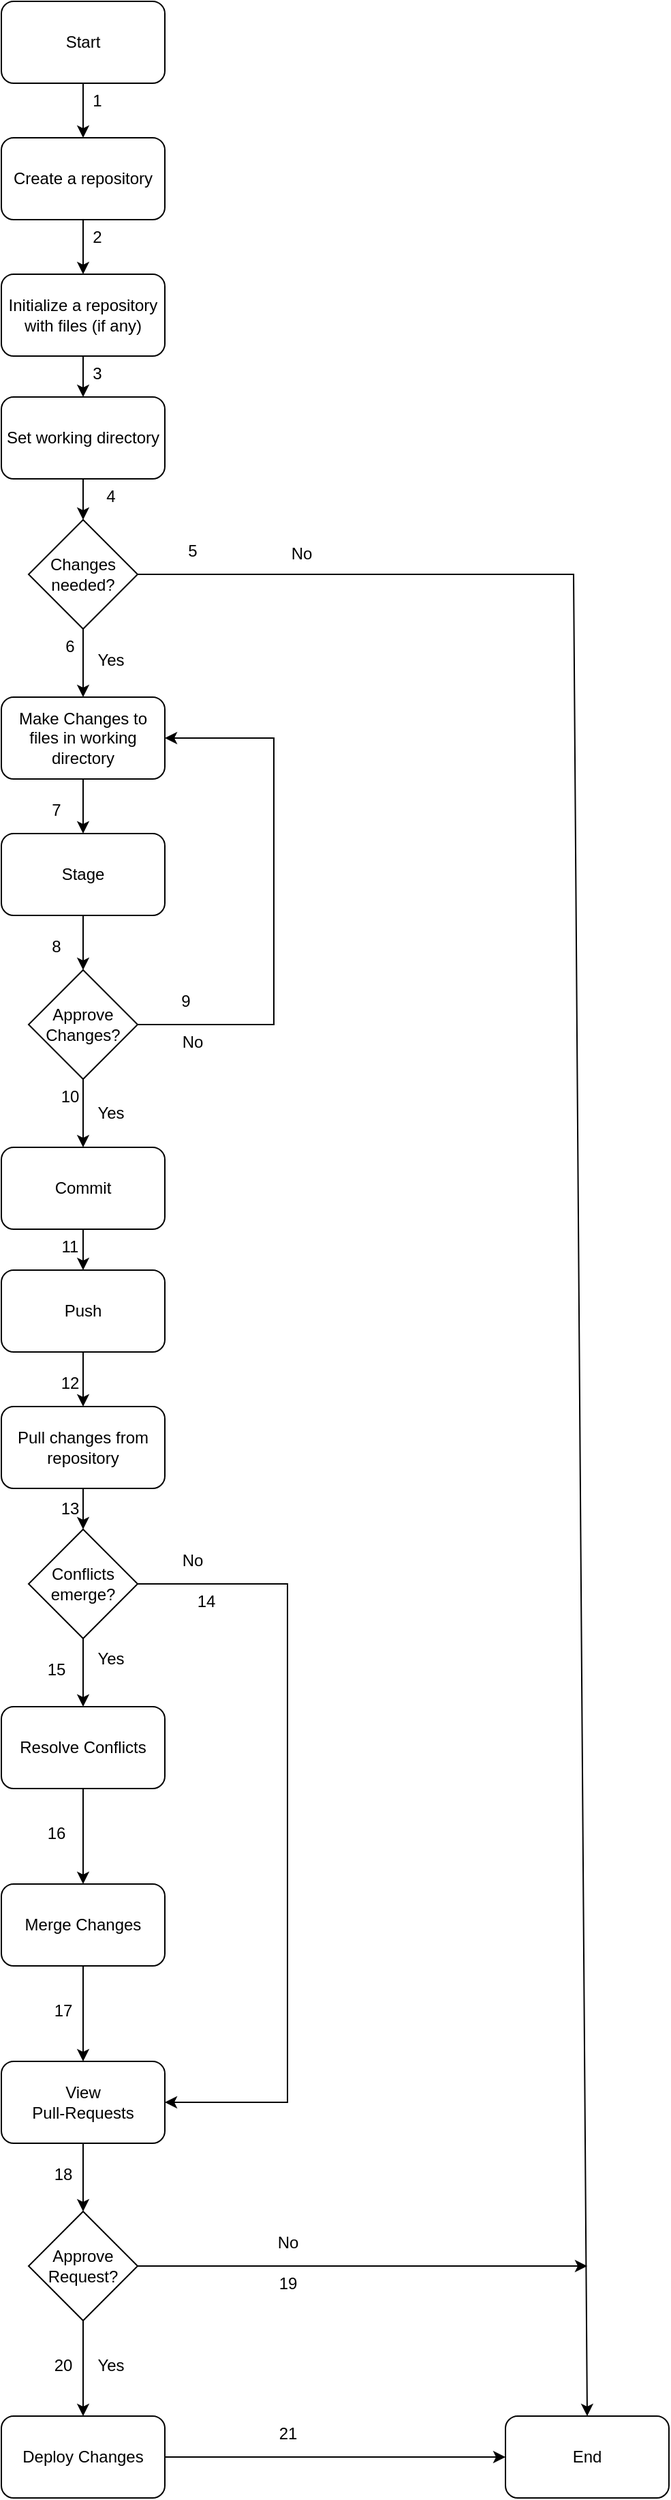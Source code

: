 <mxfile version="21.6.6" type="device">
  <diagram name="Page-1" id="xl-kqhWoEMoC6YqDio9-">
    <mxGraphModel dx="840" dy="459" grid="1" gridSize="10" guides="1" tooltips="1" connect="1" arrows="1" fold="1" page="1" pageScale="1" pageWidth="850" pageHeight="1100" math="0" shadow="0">
      <root>
        <mxCell id="0" />
        <mxCell id="1" parent="0" />
        <mxCell id="Nj_ESNKBU6NZ9IfkIgUD-1" value="Start" style="rounded=1;whiteSpace=wrap;html=1;" vertex="1" parent="1">
          <mxGeometry x="150" y="30" width="120" height="60" as="geometry" />
        </mxCell>
        <mxCell id="Nj_ESNKBU6NZ9IfkIgUD-2" value="Create a repository" style="rounded=1;whiteSpace=wrap;html=1;" vertex="1" parent="1">
          <mxGeometry x="150" y="130" width="120" height="60" as="geometry" />
        </mxCell>
        <mxCell id="Nj_ESNKBU6NZ9IfkIgUD-3" value="Initialize a repository with files (if any)" style="rounded=1;whiteSpace=wrap;html=1;" vertex="1" parent="1">
          <mxGeometry x="150" y="230" width="120" height="60" as="geometry" />
        </mxCell>
        <mxCell id="Nj_ESNKBU6NZ9IfkIgUD-4" value="Set working directory" style="rounded=1;whiteSpace=wrap;html=1;" vertex="1" parent="1">
          <mxGeometry x="150" y="320" width="120" height="60" as="geometry" />
        </mxCell>
        <mxCell id="Nj_ESNKBU6NZ9IfkIgUD-5" value="Make Changes to files in working directory" style="rounded=1;whiteSpace=wrap;html=1;" vertex="1" parent="1">
          <mxGeometry x="150" y="540" width="120" height="60" as="geometry" />
        </mxCell>
        <mxCell id="Nj_ESNKBU6NZ9IfkIgUD-6" value="Stage" style="rounded=1;whiteSpace=wrap;html=1;" vertex="1" parent="1">
          <mxGeometry x="150" y="640" width="120" height="60" as="geometry" />
        </mxCell>
        <mxCell id="Nj_ESNKBU6NZ9IfkIgUD-7" value="Commit" style="rounded=1;whiteSpace=wrap;html=1;" vertex="1" parent="1">
          <mxGeometry x="150" y="870" width="120" height="60" as="geometry" />
        </mxCell>
        <mxCell id="Nj_ESNKBU6NZ9IfkIgUD-8" value="Push" style="rounded=1;whiteSpace=wrap;html=1;" vertex="1" parent="1">
          <mxGeometry x="150" y="960" width="120" height="60" as="geometry" />
        </mxCell>
        <mxCell id="Nj_ESNKBU6NZ9IfkIgUD-16" value="Changes needed?" style="rhombus;whiteSpace=wrap;html=1;" vertex="1" parent="1">
          <mxGeometry x="170" y="410" width="80" height="80" as="geometry" />
        </mxCell>
        <mxCell id="Nj_ESNKBU6NZ9IfkIgUD-17" value="" style="endArrow=classic;html=1;rounded=0;exitX=0.5;exitY=1;exitDx=0;exitDy=0;entryX=0.5;entryY=0;entryDx=0;entryDy=0;" edge="1" parent="1" source="Nj_ESNKBU6NZ9IfkIgUD-1" target="Nj_ESNKBU6NZ9IfkIgUD-2">
          <mxGeometry width="50" height="50" relative="1" as="geometry">
            <mxPoint x="400" y="220" as="sourcePoint" />
            <mxPoint x="450" y="170" as="targetPoint" />
          </mxGeometry>
        </mxCell>
        <mxCell id="Nj_ESNKBU6NZ9IfkIgUD-18" value="" style="endArrow=classic;html=1;rounded=0;exitX=0.5;exitY=1;exitDx=0;exitDy=0;entryX=0.5;entryY=0;entryDx=0;entryDy=0;" edge="1" parent="1" source="Nj_ESNKBU6NZ9IfkIgUD-2" target="Nj_ESNKBU6NZ9IfkIgUD-3">
          <mxGeometry width="50" height="50" relative="1" as="geometry">
            <mxPoint x="400" y="320" as="sourcePoint" />
            <mxPoint x="450" y="270" as="targetPoint" />
          </mxGeometry>
        </mxCell>
        <mxCell id="Nj_ESNKBU6NZ9IfkIgUD-19" value="" style="endArrow=classic;html=1;rounded=0;exitX=0.5;exitY=1;exitDx=0;exitDy=0;entryX=0.5;entryY=0;entryDx=0;entryDy=0;" edge="1" parent="1" source="Nj_ESNKBU6NZ9IfkIgUD-3" target="Nj_ESNKBU6NZ9IfkIgUD-4">
          <mxGeometry width="50" height="50" relative="1" as="geometry">
            <mxPoint x="400" y="420" as="sourcePoint" />
            <mxPoint x="450" y="370" as="targetPoint" />
          </mxGeometry>
        </mxCell>
        <mxCell id="Nj_ESNKBU6NZ9IfkIgUD-20" value="" style="endArrow=classic;html=1;rounded=0;exitX=0.5;exitY=1;exitDx=0;exitDy=0;entryX=0.5;entryY=0;entryDx=0;entryDy=0;" edge="1" parent="1" source="Nj_ESNKBU6NZ9IfkIgUD-16" target="Nj_ESNKBU6NZ9IfkIgUD-5">
          <mxGeometry width="50" height="50" relative="1" as="geometry">
            <mxPoint x="400" y="520" as="sourcePoint" />
            <mxPoint x="450" y="470" as="targetPoint" />
          </mxGeometry>
        </mxCell>
        <mxCell id="Nj_ESNKBU6NZ9IfkIgUD-21" value="" style="endArrow=classic;html=1;rounded=0;exitX=1;exitY=0.5;exitDx=0;exitDy=0;entryX=0.5;entryY=0;entryDx=0;entryDy=0;" edge="1" parent="1" source="Nj_ESNKBU6NZ9IfkIgUD-16" target="Nj_ESNKBU6NZ9IfkIgUD-33">
          <mxGeometry width="50" height="50" relative="1" as="geometry">
            <mxPoint x="400" y="520" as="sourcePoint" />
            <mxPoint x="580" y="1730.64" as="targetPoint" />
            <Array as="points">
              <mxPoint x="570" y="450" />
            </Array>
          </mxGeometry>
        </mxCell>
        <mxCell id="Nj_ESNKBU6NZ9IfkIgUD-22" value="No" style="text;html=1;align=center;verticalAlign=middle;resizable=0;points=[];autosize=1;strokeColor=none;fillColor=none;" vertex="1" parent="1">
          <mxGeometry x="350" y="420" width="40" height="30" as="geometry" />
        </mxCell>
        <mxCell id="Nj_ESNKBU6NZ9IfkIgUD-23" value="Yes" style="text;html=1;align=center;verticalAlign=middle;resizable=0;points=[];autosize=1;strokeColor=none;fillColor=none;" vertex="1" parent="1">
          <mxGeometry x="210" y="498" width="40" height="30" as="geometry" />
        </mxCell>
        <mxCell id="Nj_ESNKBU6NZ9IfkIgUD-24" value="" style="endArrow=classic;html=1;rounded=0;exitX=0.5;exitY=1;exitDx=0;exitDy=0;entryX=0.5;entryY=0;entryDx=0;entryDy=0;" edge="1" parent="1" source="Nj_ESNKBU6NZ9IfkIgUD-4" target="Nj_ESNKBU6NZ9IfkIgUD-16">
          <mxGeometry width="50" height="50" relative="1" as="geometry">
            <mxPoint x="400" y="420" as="sourcePoint" />
            <mxPoint x="450" y="370" as="targetPoint" />
          </mxGeometry>
        </mxCell>
        <mxCell id="Nj_ESNKBU6NZ9IfkIgUD-25" value="" style="endArrow=classic;html=1;rounded=0;exitX=0.5;exitY=1;exitDx=0;exitDy=0;entryX=0.5;entryY=0;entryDx=0;entryDy=0;" edge="1" parent="1" source="Nj_ESNKBU6NZ9IfkIgUD-5" target="Nj_ESNKBU6NZ9IfkIgUD-6">
          <mxGeometry width="50" height="50" relative="1" as="geometry">
            <mxPoint x="400" y="620" as="sourcePoint" />
            <mxPoint x="450" y="570" as="targetPoint" />
          </mxGeometry>
        </mxCell>
        <mxCell id="Nj_ESNKBU6NZ9IfkIgUD-26" value="Approve Changes?" style="rhombus;whiteSpace=wrap;html=1;" vertex="1" parent="1">
          <mxGeometry x="170" y="740" width="80" height="80" as="geometry" />
        </mxCell>
        <mxCell id="Nj_ESNKBU6NZ9IfkIgUD-27" value="Pull changes from repository" style="rounded=1;whiteSpace=wrap;html=1;" vertex="1" parent="1">
          <mxGeometry x="150" y="1060" width="120" height="60" as="geometry" />
        </mxCell>
        <mxCell id="Nj_ESNKBU6NZ9IfkIgUD-28" value="Resolve Conflicts" style="rounded=1;whiteSpace=wrap;html=1;" vertex="1" parent="1">
          <mxGeometry x="150" y="1280" width="120" height="60" as="geometry" />
        </mxCell>
        <mxCell id="Nj_ESNKBU6NZ9IfkIgUD-29" value="Merge Changes" style="rounded=1;whiteSpace=wrap;html=1;" vertex="1" parent="1">
          <mxGeometry x="150" y="1410" width="120" height="60" as="geometry" />
        </mxCell>
        <mxCell id="Nj_ESNKBU6NZ9IfkIgUD-30" value="View&lt;br&gt;Pull-Requests" style="rounded=1;whiteSpace=wrap;html=1;" vertex="1" parent="1">
          <mxGeometry x="150" y="1540" width="120" height="60" as="geometry" />
        </mxCell>
        <mxCell id="Nj_ESNKBU6NZ9IfkIgUD-32" value="Deploy Changes" style="rounded=1;whiteSpace=wrap;html=1;" vertex="1" parent="1">
          <mxGeometry x="150" y="1800" width="120" height="60" as="geometry" />
        </mxCell>
        <mxCell id="Nj_ESNKBU6NZ9IfkIgUD-33" value="End" style="rounded=1;whiteSpace=wrap;html=1;" vertex="1" parent="1">
          <mxGeometry x="520" y="1800" width="120" height="60" as="geometry" />
        </mxCell>
        <mxCell id="Nj_ESNKBU6NZ9IfkIgUD-34" value="" style="endArrow=classic;html=1;rounded=0;exitX=0.5;exitY=1;exitDx=0;exitDy=0;entryX=0.5;entryY=0;entryDx=0;entryDy=0;" edge="1" parent="1" source="Nj_ESNKBU6NZ9IfkIgUD-6" target="Nj_ESNKBU6NZ9IfkIgUD-26">
          <mxGeometry width="50" height="50" relative="1" as="geometry">
            <mxPoint x="390" y="780" as="sourcePoint" />
            <mxPoint x="440" y="730" as="targetPoint" />
          </mxGeometry>
        </mxCell>
        <mxCell id="Nj_ESNKBU6NZ9IfkIgUD-35" value="" style="endArrow=classic;html=1;rounded=0;exitX=0.5;exitY=1;exitDx=0;exitDy=0;entryX=0.5;entryY=0;entryDx=0;entryDy=0;" edge="1" parent="1" source="Nj_ESNKBU6NZ9IfkIgUD-26" target="Nj_ESNKBU6NZ9IfkIgUD-7">
          <mxGeometry width="50" height="50" relative="1" as="geometry">
            <mxPoint x="390" y="860" as="sourcePoint" />
            <mxPoint x="440" y="810" as="targetPoint" />
          </mxGeometry>
        </mxCell>
        <mxCell id="Nj_ESNKBU6NZ9IfkIgUD-36" value="" style="endArrow=classic;html=1;rounded=0;exitX=0.5;exitY=1;exitDx=0;exitDy=0;entryX=0.5;entryY=0;entryDx=0;entryDy=0;" edge="1" parent="1" source="Nj_ESNKBU6NZ9IfkIgUD-7" target="Nj_ESNKBU6NZ9IfkIgUD-8">
          <mxGeometry width="50" height="50" relative="1" as="geometry">
            <mxPoint x="390" y="860" as="sourcePoint" />
            <mxPoint x="440" y="810" as="targetPoint" />
          </mxGeometry>
        </mxCell>
        <mxCell id="Nj_ESNKBU6NZ9IfkIgUD-37" value="" style="endArrow=classic;html=1;rounded=0;entryX=1;entryY=0.5;entryDx=0;entryDy=0;" edge="1" parent="1" target="Nj_ESNKBU6NZ9IfkIgUD-5">
          <mxGeometry width="50" height="50" relative="1" as="geometry">
            <mxPoint x="250" y="780" as="sourcePoint" />
            <mxPoint x="570" y="780" as="targetPoint" />
            <Array as="points">
              <mxPoint x="350" y="780" />
              <mxPoint x="350" y="570" />
            </Array>
          </mxGeometry>
        </mxCell>
        <mxCell id="Nj_ESNKBU6NZ9IfkIgUD-38" value="Yes" style="text;html=1;align=center;verticalAlign=middle;resizable=0;points=[];autosize=1;strokeColor=none;fillColor=none;" vertex="1" parent="1">
          <mxGeometry x="210" y="830" width="40" height="30" as="geometry" />
        </mxCell>
        <mxCell id="Nj_ESNKBU6NZ9IfkIgUD-39" value="No" style="text;html=1;align=center;verticalAlign=middle;resizable=0;points=[];autosize=1;strokeColor=none;fillColor=none;" vertex="1" parent="1">
          <mxGeometry x="270" y="778" width="40" height="30" as="geometry" />
        </mxCell>
        <mxCell id="Nj_ESNKBU6NZ9IfkIgUD-40" value="" style="endArrow=classic;html=1;rounded=0;exitX=0.5;exitY=1;exitDx=0;exitDy=0;entryX=0.5;entryY=0;entryDx=0;entryDy=0;" edge="1" parent="1" source="Nj_ESNKBU6NZ9IfkIgUD-8" target="Nj_ESNKBU6NZ9IfkIgUD-27">
          <mxGeometry width="50" height="50" relative="1" as="geometry">
            <mxPoint x="390" y="1100" as="sourcePoint" />
            <mxPoint x="440" y="1050" as="targetPoint" />
          </mxGeometry>
        </mxCell>
        <mxCell id="Nj_ESNKBU6NZ9IfkIgUD-42" value="Conflicts emerge?" style="rhombus;whiteSpace=wrap;html=1;" vertex="1" parent="1">
          <mxGeometry x="170" y="1150" width="80" height="80" as="geometry" />
        </mxCell>
        <mxCell id="Nj_ESNKBU6NZ9IfkIgUD-43" value="" style="endArrow=classic;html=1;rounded=0;exitX=0.5;exitY=1;exitDx=0;exitDy=0;entryX=0.5;entryY=0;entryDx=0;entryDy=0;" edge="1" parent="1" source="Nj_ESNKBU6NZ9IfkIgUD-27" target="Nj_ESNKBU6NZ9IfkIgUD-42">
          <mxGeometry width="50" height="50" relative="1" as="geometry">
            <mxPoint x="390" y="1180" as="sourcePoint" />
            <mxPoint x="440" y="1130" as="targetPoint" />
          </mxGeometry>
        </mxCell>
        <mxCell id="Nj_ESNKBU6NZ9IfkIgUD-44" value="" style="endArrow=classic;html=1;rounded=0;exitX=0.5;exitY=1;exitDx=0;exitDy=0;entryX=0.5;entryY=0;entryDx=0;entryDy=0;" edge="1" parent="1" source="Nj_ESNKBU6NZ9IfkIgUD-42" target="Nj_ESNKBU6NZ9IfkIgUD-28">
          <mxGeometry width="50" height="50" relative="1" as="geometry">
            <mxPoint x="390" y="1180" as="sourcePoint" />
            <mxPoint x="440" y="1130" as="targetPoint" />
          </mxGeometry>
        </mxCell>
        <mxCell id="Nj_ESNKBU6NZ9IfkIgUD-45" value="" style="endArrow=classic;html=1;rounded=0;exitX=1;exitY=0.5;exitDx=0;exitDy=0;entryX=1;entryY=0.5;entryDx=0;entryDy=0;" edge="1" parent="1" source="Nj_ESNKBU6NZ9IfkIgUD-42" target="Nj_ESNKBU6NZ9IfkIgUD-30">
          <mxGeometry width="50" height="50" relative="1" as="geometry">
            <mxPoint x="390" y="1340" as="sourcePoint" />
            <mxPoint x="360" y="1640.96" as="targetPoint" />
            <Array as="points">
              <mxPoint x="360" y="1190" />
              <mxPoint x="360" y="1570" />
            </Array>
          </mxGeometry>
        </mxCell>
        <mxCell id="Nj_ESNKBU6NZ9IfkIgUD-46" value="No" style="text;html=1;align=center;verticalAlign=middle;resizable=0;points=[];autosize=1;strokeColor=none;fillColor=none;" vertex="1" parent="1">
          <mxGeometry x="270" y="1158" width="40" height="30" as="geometry" />
        </mxCell>
        <mxCell id="Nj_ESNKBU6NZ9IfkIgUD-47" value="Yes" style="text;html=1;align=center;verticalAlign=middle;resizable=0;points=[];autosize=1;strokeColor=none;fillColor=none;" vertex="1" parent="1">
          <mxGeometry x="210" y="1230" width="40" height="30" as="geometry" />
        </mxCell>
        <mxCell id="Nj_ESNKBU6NZ9IfkIgUD-48" value="" style="endArrow=classic;html=1;rounded=0;exitX=0.5;exitY=1;exitDx=0;exitDy=0;entryX=0.5;entryY=0;entryDx=0;entryDy=0;" edge="1" parent="1" source="Nj_ESNKBU6NZ9IfkIgUD-28" target="Nj_ESNKBU6NZ9IfkIgUD-29">
          <mxGeometry width="50" height="50" relative="1" as="geometry">
            <mxPoint x="390" y="1380" as="sourcePoint" />
            <mxPoint x="440" y="1330" as="targetPoint" />
          </mxGeometry>
        </mxCell>
        <mxCell id="Nj_ESNKBU6NZ9IfkIgUD-49" value="Approve Request?" style="rhombus;whiteSpace=wrap;html=1;" vertex="1" parent="1">
          <mxGeometry x="170" y="1650" width="80" height="80" as="geometry" />
        </mxCell>
        <mxCell id="Nj_ESNKBU6NZ9IfkIgUD-50" value="" style="endArrow=classic;html=1;rounded=0;exitX=0.5;exitY=1;exitDx=0;exitDy=0;entryX=0.5;entryY=0;entryDx=0;entryDy=0;" edge="1" parent="1" source="Nj_ESNKBU6NZ9IfkIgUD-30" target="Nj_ESNKBU6NZ9IfkIgUD-49">
          <mxGeometry width="50" height="50" relative="1" as="geometry">
            <mxPoint x="390" y="1700" as="sourcePoint" />
            <mxPoint x="440" y="1650" as="targetPoint" />
          </mxGeometry>
        </mxCell>
        <mxCell id="Nj_ESNKBU6NZ9IfkIgUD-51" value="" style="endArrow=classic;html=1;rounded=0;exitX=0.5;exitY=1;exitDx=0;exitDy=0;entryX=0.5;entryY=0;entryDx=0;entryDy=0;" edge="1" parent="1" source="Nj_ESNKBU6NZ9IfkIgUD-49" target="Nj_ESNKBU6NZ9IfkIgUD-32">
          <mxGeometry width="50" height="50" relative="1" as="geometry">
            <mxPoint x="390" y="1860" as="sourcePoint" />
            <mxPoint x="440" y="1810" as="targetPoint" />
          </mxGeometry>
        </mxCell>
        <mxCell id="Nj_ESNKBU6NZ9IfkIgUD-52" value="Yes" style="text;html=1;align=center;verticalAlign=middle;resizable=0;points=[];autosize=1;strokeColor=none;fillColor=none;" vertex="1" parent="1">
          <mxGeometry x="210" y="1748" width="40" height="30" as="geometry" />
        </mxCell>
        <mxCell id="Nj_ESNKBU6NZ9IfkIgUD-53" value="" style="endArrow=classic;html=1;rounded=0;exitX=1;exitY=0.5;exitDx=0;exitDy=0;entryX=0;entryY=0.5;entryDx=0;entryDy=0;" edge="1" parent="1" source="Nj_ESNKBU6NZ9IfkIgUD-32" target="Nj_ESNKBU6NZ9IfkIgUD-33">
          <mxGeometry width="50" height="50" relative="1" as="geometry">
            <mxPoint x="390" y="1860" as="sourcePoint" />
            <mxPoint x="440" y="1810" as="targetPoint" />
          </mxGeometry>
        </mxCell>
        <mxCell id="Nj_ESNKBU6NZ9IfkIgUD-54" value="" style="endArrow=classic;html=1;rounded=0;exitX=0.5;exitY=1;exitDx=0;exitDy=0;entryX=0.5;entryY=0;entryDx=0;entryDy=0;" edge="1" parent="1" source="Nj_ESNKBU6NZ9IfkIgUD-29" target="Nj_ESNKBU6NZ9IfkIgUD-30">
          <mxGeometry width="50" height="50" relative="1" as="geometry">
            <mxPoint x="390" y="1540" as="sourcePoint" />
            <mxPoint x="440" y="1490" as="targetPoint" />
          </mxGeometry>
        </mxCell>
        <mxCell id="Nj_ESNKBU6NZ9IfkIgUD-55" value="" style="endArrow=classic;html=1;rounded=0;exitX=1;exitY=0.5;exitDx=0;exitDy=0;" edge="1" parent="1" source="Nj_ESNKBU6NZ9IfkIgUD-49">
          <mxGeometry width="50" height="50" relative="1" as="geometry">
            <mxPoint x="390" y="1760" as="sourcePoint" />
            <mxPoint x="580" y="1690" as="targetPoint" />
          </mxGeometry>
        </mxCell>
        <mxCell id="Nj_ESNKBU6NZ9IfkIgUD-56" value="No" style="text;html=1;align=center;verticalAlign=middle;resizable=0;points=[];autosize=1;strokeColor=none;fillColor=none;" vertex="1" parent="1">
          <mxGeometry x="340" y="1658" width="40" height="30" as="geometry" />
        </mxCell>
        <mxCell id="Nj_ESNKBU6NZ9IfkIgUD-57" value="1" style="text;html=1;align=center;verticalAlign=middle;resizable=0;points=[];autosize=1;strokeColor=none;fillColor=none;" vertex="1" parent="1">
          <mxGeometry x="205" y="88" width="30" height="30" as="geometry" />
        </mxCell>
        <mxCell id="Nj_ESNKBU6NZ9IfkIgUD-58" value="2" style="text;html=1;align=center;verticalAlign=middle;resizable=0;points=[];autosize=1;strokeColor=none;fillColor=none;" vertex="1" parent="1">
          <mxGeometry x="205" y="188" width="30" height="30" as="geometry" />
        </mxCell>
        <mxCell id="Nj_ESNKBU6NZ9IfkIgUD-59" value="3" style="text;html=1;align=center;verticalAlign=middle;resizable=0;points=[];autosize=1;strokeColor=none;fillColor=none;" vertex="1" parent="1">
          <mxGeometry x="205" y="288" width="30" height="30" as="geometry" />
        </mxCell>
        <mxCell id="Nj_ESNKBU6NZ9IfkIgUD-60" value="4" style="text;html=1;align=center;verticalAlign=middle;resizable=0;points=[];autosize=1;strokeColor=none;fillColor=none;" vertex="1" parent="1">
          <mxGeometry x="215" y="378" width="30" height="30" as="geometry" />
        </mxCell>
        <mxCell id="Nj_ESNKBU6NZ9IfkIgUD-61" value="5" style="text;html=1;align=center;verticalAlign=middle;resizable=0;points=[];autosize=1;strokeColor=none;fillColor=none;" vertex="1" parent="1">
          <mxGeometry x="275" y="418" width="30" height="30" as="geometry" />
        </mxCell>
        <mxCell id="Nj_ESNKBU6NZ9IfkIgUD-62" value="6" style="text;html=1;align=center;verticalAlign=middle;resizable=0;points=[];autosize=1;strokeColor=none;fillColor=none;" vertex="1" parent="1">
          <mxGeometry x="185" y="488" width="30" height="30" as="geometry" />
        </mxCell>
        <mxCell id="Nj_ESNKBU6NZ9IfkIgUD-63" value="7" style="text;html=1;align=center;verticalAlign=middle;resizable=0;points=[];autosize=1;strokeColor=none;fillColor=none;" vertex="1" parent="1">
          <mxGeometry x="175" y="608" width="30" height="30" as="geometry" />
        </mxCell>
        <mxCell id="Nj_ESNKBU6NZ9IfkIgUD-64" value="8" style="text;html=1;align=center;verticalAlign=middle;resizable=0;points=[];autosize=1;strokeColor=none;fillColor=none;" vertex="1" parent="1">
          <mxGeometry x="175" y="708" width="30" height="30" as="geometry" />
        </mxCell>
        <mxCell id="Nj_ESNKBU6NZ9IfkIgUD-65" value="9" style="text;html=1;align=center;verticalAlign=middle;resizable=0;points=[];autosize=1;strokeColor=none;fillColor=none;" vertex="1" parent="1">
          <mxGeometry x="270" y="748" width="30" height="30" as="geometry" />
        </mxCell>
        <mxCell id="Nj_ESNKBU6NZ9IfkIgUD-66" value="10" style="text;html=1;align=center;verticalAlign=middle;resizable=0;points=[];autosize=1;strokeColor=none;fillColor=none;" vertex="1" parent="1">
          <mxGeometry x="180" y="818" width="40" height="30" as="geometry" />
        </mxCell>
        <mxCell id="Nj_ESNKBU6NZ9IfkIgUD-67" value="11" style="text;html=1;align=center;verticalAlign=middle;resizable=0;points=[];autosize=1;strokeColor=none;fillColor=none;" vertex="1" parent="1">
          <mxGeometry x="180" y="928" width="40" height="30" as="geometry" />
        </mxCell>
        <mxCell id="Nj_ESNKBU6NZ9IfkIgUD-68" value="12" style="text;html=1;align=center;verticalAlign=middle;resizable=0;points=[];autosize=1;strokeColor=none;fillColor=none;" vertex="1" parent="1">
          <mxGeometry x="180" y="1028" width="40" height="30" as="geometry" />
        </mxCell>
        <mxCell id="Nj_ESNKBU6NZ9IfkIgUD-69" value="13" style="text;html=1;align=center;verticalAlign=middle;resizable=0;points=[];autosize=1;strokeColor=none;fillColor=none;" vertex="1" parent="1">
          <mxGeometry x="180" y="1120" width="40" height="30" as="geometry" />
        </mxCell>
        <mxCell id="Nj_ESNKBU6NZ9IfkIgUD-70" value="14" style="text;html=1;align=center;verticalAlign=middle;resizable=0;points=[];autosize=1;strokeColor=none;fillColor=none;" vertex="1" parent="1">
          <mxGeometry x="280" y="1188" width="40" height="30" as="geometry" />
        </mxCell>
        <mxCell id="Nj_ESNKBU6NZ9IfkIgUD-72" value="15" style="text;html=1;align=center;verticalAlign=middle;resizable=0;points=[];autosize=1;strokeColor=none;fillColor=none;" vertex="1" parent="1">
          <mxGeometry x="170" y="1238" width="40" height="30" as="geometry" />
        </mxCell>
        <mxCell id="Nj_ESNKBU6NZ9IfkIgUD-73" value="16" style="text;html=1;align=center;verticalAlign=middle;resizable=0;points=[];autosize=1;strokeColor=none;fillColor=none;" vertex="1" parent="1">
          <mxGeometry x="170" y="1358" width="40" height="30" as="geometry" />
        </mxCell>
        <mxCell id="Nj_ESNKBU6NZ9IfkIgUD-74" value="17" style="text;html=1;align=center;verticalAlign=middle;resizable=0;points=[];autosize=1;strokeColor=none;fillColor=none;" vertex="1" parent="1">
          <mxGeometry x="175" y="1488" width="40" height="30" as="geometry" />
        </mxCell>
        <mxCell id="Nj_ESNKBU6NZ9IfkIgUD-75" value="18" style="text;html=1;align=center;verticalAlign=middle;resizable=0;points=[];autosize=1;strokeColor=none;fillColor=none;" vertex="1" parent="1">
          <mxGeometry x="175" y="1608" width="40" height="30" as="geometry" />
        </mxCell>
        <mxCell id="Nj_ESNKBU6NZ9IfkIgUD-77" value="19" style="text;html=1;align=center;verticalAlign=middle;resizable=0;points=[];autosize=1;strokeColor=none;fillColor=none;" vertex="1" parent="1">
          <mxGeometry x="340" y="1688" width="40" height="30" as="geometry" />
        </mxCell>
        <mxCell id="Nj_ESNKBU6NZ9IfkIgUD-78" value="20" style="text;html=1;align=center;verticalAlign=middle;resizable=0;points=[];autosize=1;strokeColor=none;fillColor=none;" vertex="1" parent="1">
          <mxGeometry x="175" y="1748" width="40" height="30" as="geometry" />
        </mxCell>
        <mxCell id="Nj_ESNKBU6NZ9IfkIgUD-79" value="21" style="text;html=1;align=center;verticalAlign=middle;resizable=0;points=[];autosize=1;strokeColor=none;fillColor=none;" vertex="1" parent="1">
          <mxGeometry x="340" y="1798" width="40" height="30" as="geometry" />
        </mxCell>
      </root>
    </mxGraphModel>
  </diagram>
</mxfile>
